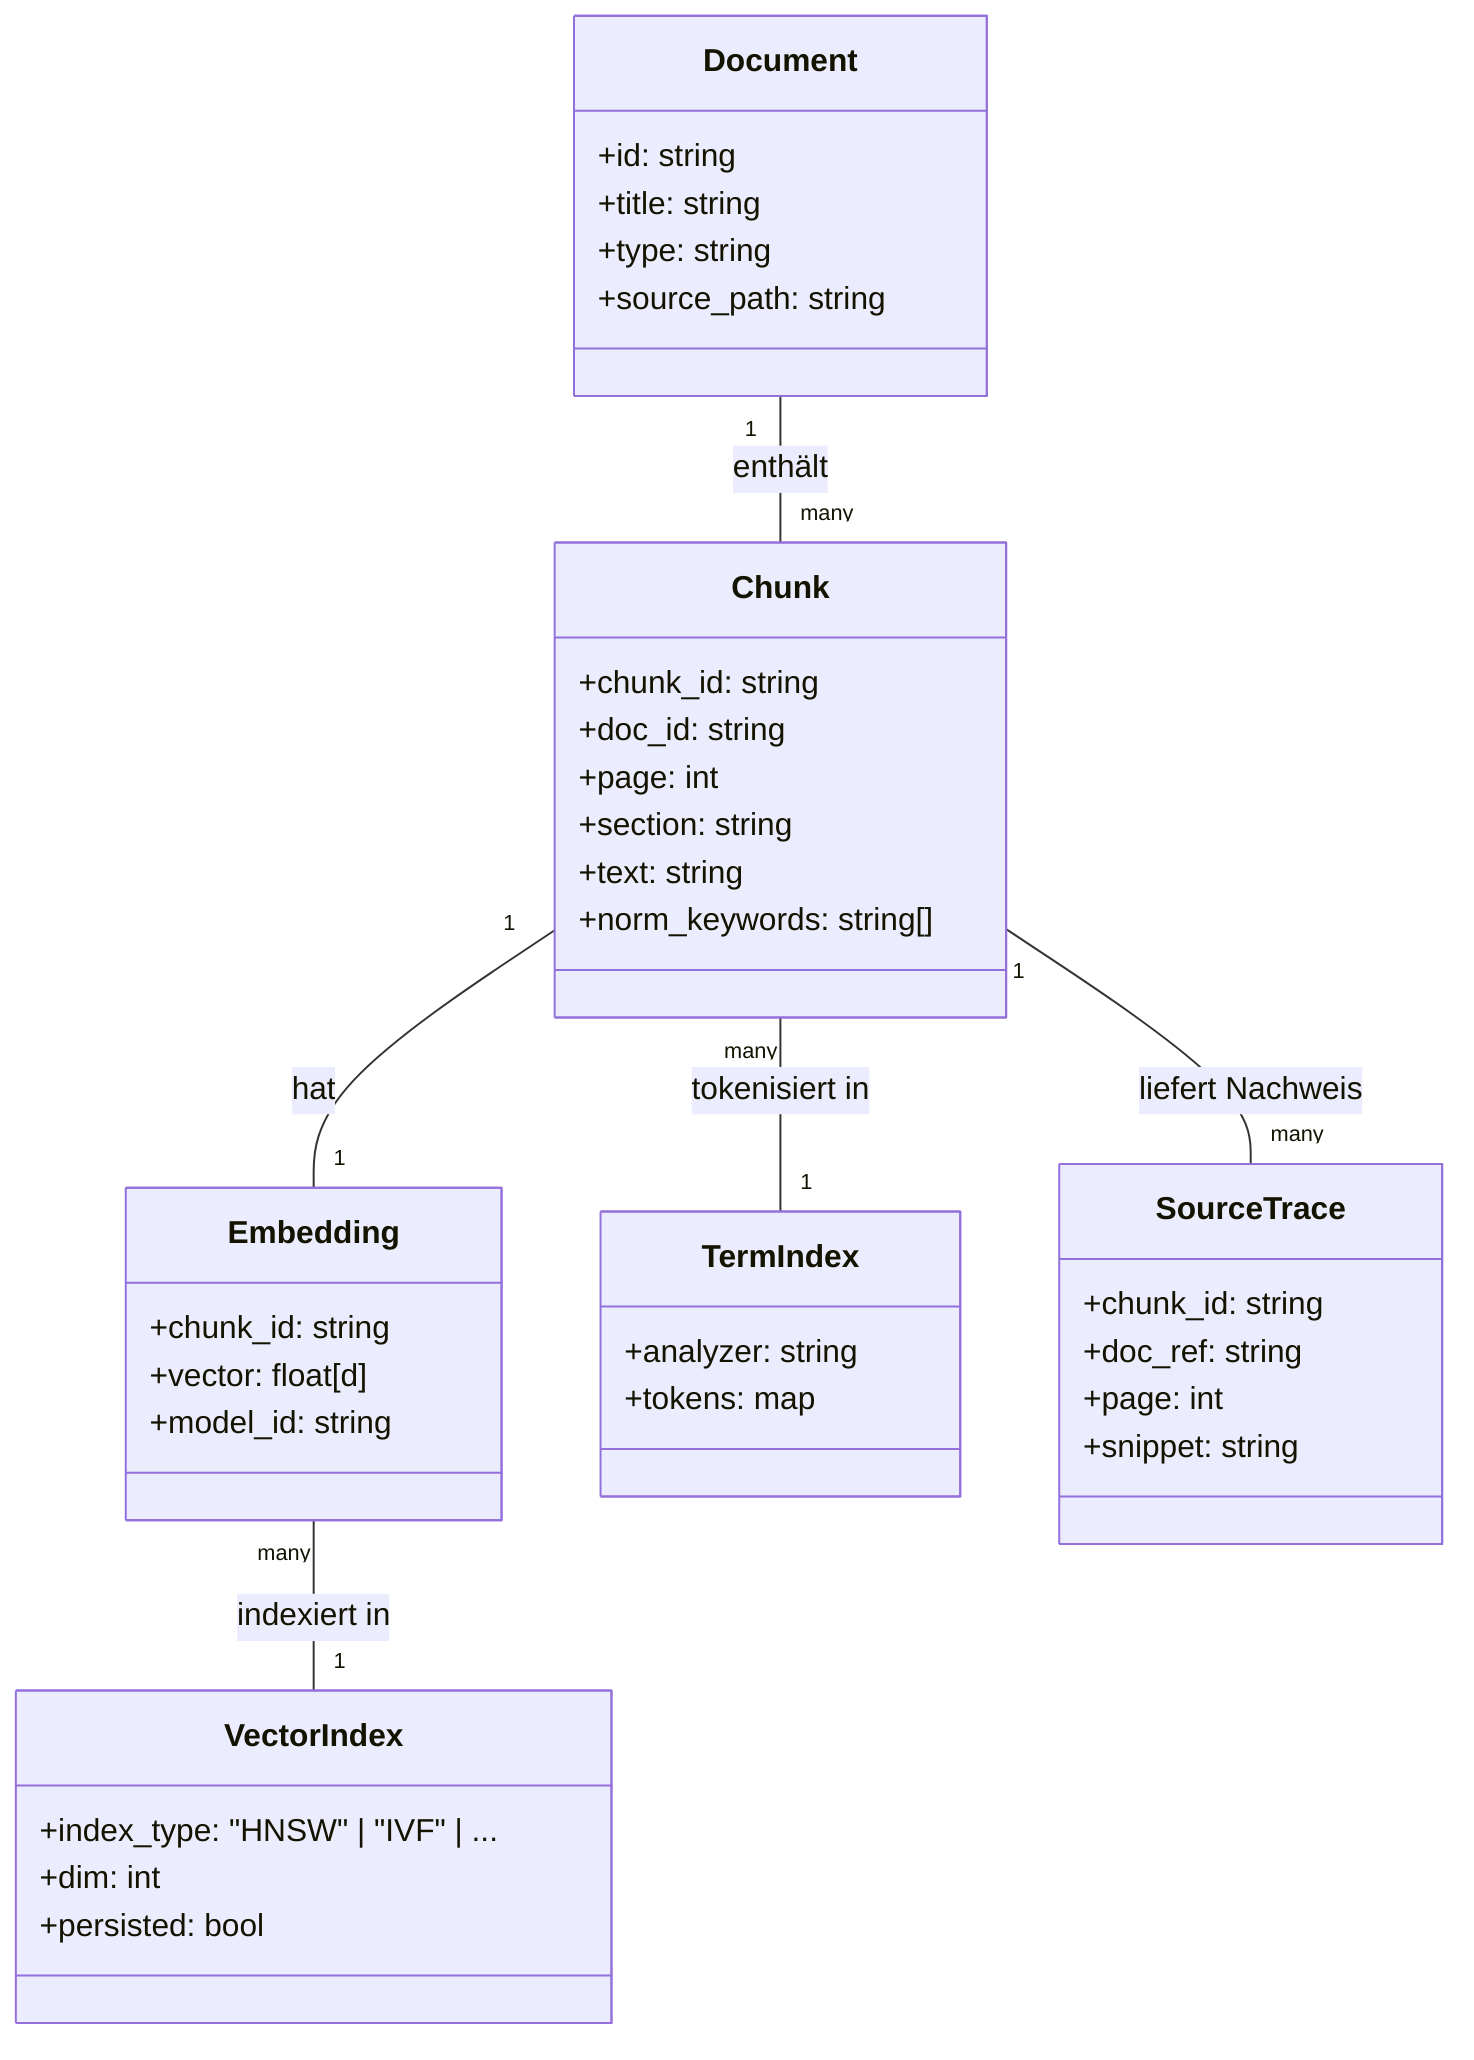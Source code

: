 ﻿classDiagram
  class Document {
    +id: string
    +title: string
    +type: string
    +source_path: string
  }

  class Chunk {
    +chunk_id: string
    +doc_id: string
    +page: int
    +section: string
    +text: string
    +norm_keywords: string[]
  }

  class Embedding {
    +chunk_id: string
    +vector: float[d]
    +model_id: string
  }

  class VectorIndex {
    +index_type: "HNSW" | "IVF" | ...
    +dim: int
    +persisted: bool
  }

  class TermIndex {
    +analyzer: string
    +tokens: map<string,int>
  }

  class SourceTrace {
    +chunk_id: string
    +doc_ref: string
    +page: int
    +snippet: string
  }

  Document "1" -- "many" Chunk : enthält
  Chunk "1" -- "1" Embedding : hat
  Embedding "many" -- "1" VectorIndex : indexiert in
  Chunk "many" -- "1" TermIndex : tokenisiert in
  Chunk "1" -- "many" SourceTrace : liefert Nachweis